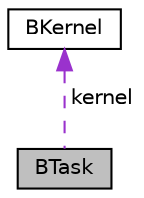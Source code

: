 digraph "BTask"
{
 // LATEX_PDF_SIZE
  edge [fontname="Helvetica",fontsize="10",labelfontname="Helvetica",labelfontsize="10"];
  node [fontname="Helvetica",fontsize="10",shape=record];
  Node1 [label="BTask",height=0.2,width=0.4,color="black", fillcolor="grey75", style="filled", fontcolor="black",tooltip=" "];
  Node2 -> Node1 [dir="back",color="darkorchid3",fontsize="10",style="dashed",label=" kernel" ];
  Node2 [label="BKernel",height=0.2,width=0.4,color="black", fillcolor="white", style="filled",URL="$class_b_kernel.html",tooltip=" "];
}
